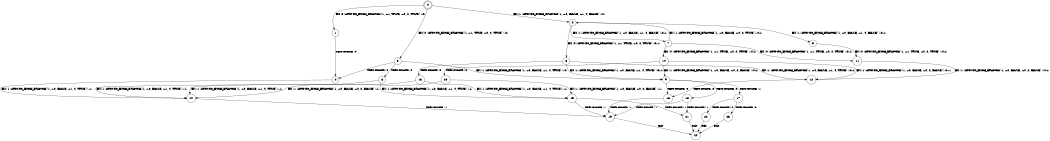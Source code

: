 digraph BCG {
size = "7, 10.5";
center = TRUE;
node [shape = circle];
0 [peripheries = 2];
0 -> 1 [label = "EX !0 !ATOMIC_EXCH_BRANCH (1, +1, TRUE, +0, 2, TRUE) !:0:"];
0 -> 2 [label = "EX !1 !ATOMIC_EXCH_BRANCH (1, +0, FALSE, +1, 4, FALSE) !:0:"];
0 -> 3 [label = "EX !0 !ATOMIC_EXCH_BRANCH (1, +1, TRUE, +0, 2, TRUE) !:0:"];
1 -> 4 [label = "TERMINATE !0"];
2 -> 5 [label = "EX !1 !ATOMIC_EXCH_BRANCH (1, +0, FALSE, +1, 4, FALSE) !:0:1:"];
2 -> 6 [label = "EX !0 !ATOMIC_EXCH_BRANCH (1, +1, TRUE, +0, 2, TRUE) !:0:1:"];
2 -> 7 [label = "EX !1 !ATOMIC_EXCH_BRANCH (1, +0, FALSE, +1, 4, FALSE) !:0:1:"];
3 -> 4 [label = "TERMINATE !0"];
3 -> 8 [label = "TERMINATE !0"];
3 -> 9 [label = "EX !1 !ATOMIC_EXCH_BRANCH (1, +0, FALSE, +1, 4, TRUE) !:0:"];
4 -> 10 [label = "EX !1 !ATOMIC_EXCH_BRANCH (1, +0, FALSE, +1, 4, TRUE) !:1:"];
5 -> 11 [label = "EX !0 !ATOMIC_EXCH_BRANCH (1, +1, TRUE, +0, 2, TRUE) !:0:1:"];
6 -> 12 [label = "EX !1 !ATOMIC_EXCH_BRANCH (1, +0, FALSE, +1, 4, TRUE) !:0:1:"];
6 -> 13 [label = "TERMINATE !0"];
6 -> 9 [label = "EX !1 !ATOMIC_EXCH_BRANCH (1, +0, FALSE, +1, 4, TRUE) !:0:1:"];
7 -> 11 [label = "EX !0 !ATOMIC_EXCH_BRANCH (1, +1, TRUE, +0, 2, TRUE) !:0:1:"];
7 -> 14 [label = "EX !0 !ATOMIC_EXCH_BRANCH (1, +1, TRUE, +0, 2, TRUE) !:0:1:"];
7 -> 2 [label = "EX !1 !ATOMIC_EXCH_BRANCH (1, +0, FALSE, +0, 2, TRUE) !:0:1:"];
8 -> 10 [label = "EX !1 !ATOMIC_EXCH_BRANCH (1, +0, FALSE, +1, 4, TRUE) !:1:"];
8 -> 15 [label = "EX !1 !ATOMIC_EXCH_BRANCH (1, +0, FALSE, +1, 4, TRUE) !:1:"];
9 -> 16 [label = "TERMINATE !0"];
9 -> 17 [label = "TERMINATE !1"];
9 -> 18 [label = "TERMINATE !0"];
10 -> 19 [label = "TERMINATE !1"];
11 -> 12 [label = "EX !1 !ATOMIC_EXCH_BRANCH (1, +0, FALSE, +0, 2, FALSE) !:0:1:"];
12 -> 16 [label = "TERMINATE !0"];
13 -> 10 [label = "EX !1 !ATOMIC_EXCH_BRANCH (1, +0, FALSE, +1, 4, TRUE) !:1:"];
13 -> 15 [label = "EX !1 !ATOMIC_EXCH_BRANCH (1, +0, FALSE, +1, 4, TRUE) !:1:"];
14 -> 12 [label = "EX !1 !ATOMIC_EXCH_BRANCH (1, +0, FALSE, +0, 2, FALSE) !:0:1:"];
14 -> 20 [label = "TERMINATE !0"];
14 -> 9 [label = "EX !1 !ATOMIC_EXCH_BRANCH (1, +0, FALSE, +0, 2, FALSE) !:0:1:"];
15 -> 19 [label = "TERMINATE !1"];
15 -> 21 [label = "TERMINATE !1"];
16 -> 19 [label = "TERMINATE !1"];
17 -> 22 [label = "TERMINATE !0"];
17 -> 23 [label = "TERMINATE !0"];
18 -> 19 [label = "TERMINATE !1"];
18 -> 21 [label = "TERMINATE !1"];
19 -> 24 [label = "exit"];
20 -> 10 [label = "EX !1 !ATOMIC_EXCH_BRANCH (1, +0, FALSE, +0, 2, FALSE) !:1:"];
20 -> 15 [label = "EX !1 !ATOMIC_EXCH_BRANCH (1, +0, FALSE, +0, 2, FALSE) !:1:"];
21 -> 24 [label = "exit"];
22 -> 24 [label = "exit"];
23 -> 24 [label = "exit"];
}
